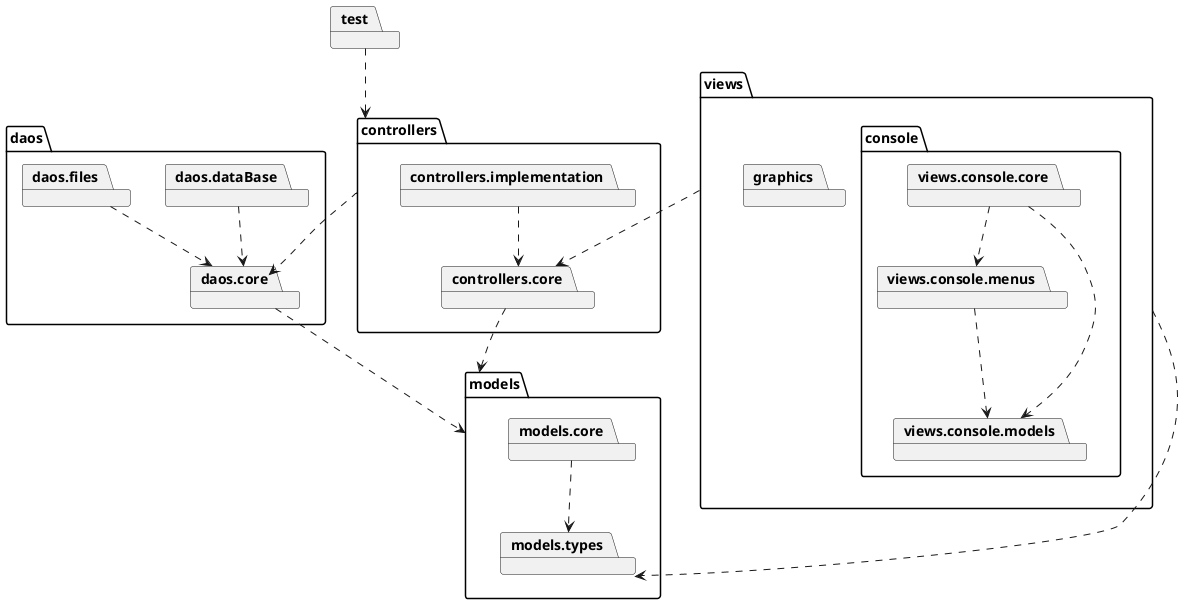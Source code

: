 @startuml arquitectura

package test 

package views {
package console {
package views.console.core
package views.console.menus 
package views.console.models 
}
package graphics 
}

package controllers {
package controllers.core 
package controllers.implementation
}

package daos {
package daos.core 
package daos.dataBase 
package daos.files
}

package models {
package models.core 
package models.types 
}

test .down.> controllers
views.console.core .down.> views.console.menus
views.console.core .down.> views.console.models
views.console.menus .down.> views.console.models
views .down.> controllers.core
views .down.> models.types
  
controllers.implementation .down.> controllers.core
controllers.core .down.> models 
controllers .down.> daos.core

daos.files .down.> daos.core
daos.dataBase .down.> daos.core 
daos.core .down.> models

models.core .down.> models.types 

@enduml

package launchers {
package launchers.client {
package launchers.client.core 
package launchers.client.proxies
}
package launchers.server {
package launchers.server.core 
package launchers.server.dispatchers
}
package launchers.standalone 
}

launchers.standalone .down.> views
launchers.standalone .down.> controllers
launchers.standalone .down.> daos
launchers.client.core .down.> launchers.client.proxies 
launchers.client .down.> views
launchers.client .down.> controllers.core
launchers.server.core .down.> launchers.server.dispatchers 
launchers.server .down.> controllers
launchers.server .down.> daos